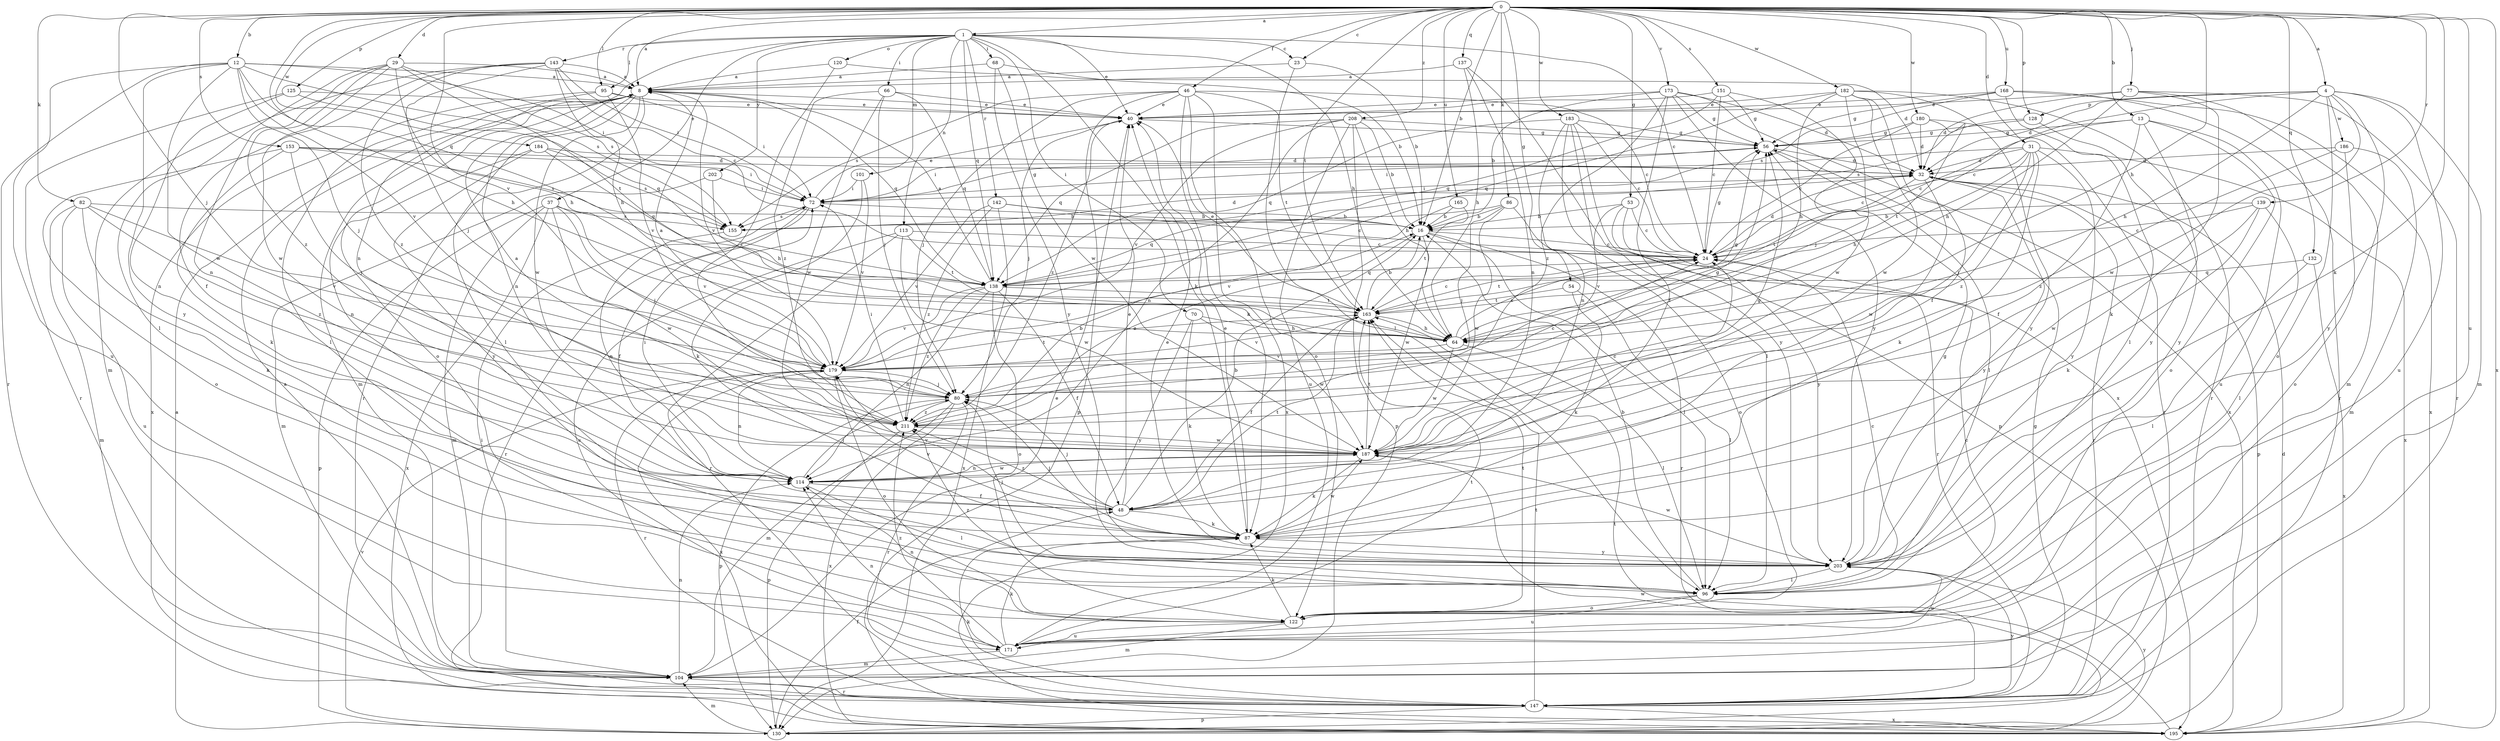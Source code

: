 strict digraph  {
0;
1;
4;
8;
12;
13;
16;
23;
24;
29;
31;
32;
37;
40;
46;
48;
53;
54;
56;
64;
66;
68;
70;
72;
77;
80;
82;
86;
87;
95;
96;
101;
104;
113;
114;
120;
122;
125;
128;
130;
132;
137;
138;
139;
142;
143;
147;
151;
153;
155;
163;
165;
168;
171;
173;
179;
180;
182;
183;
184;
186;
187;
195;
202;
203;
208;
211;
0 -> 1  [label=a];
0 -> 4  [label=a];
0 -> 8  [label=a];
0 -> 12  [label=b];
0 -> 13  [label=b];
0 -> 16  [label=b];
0 -> 23  [label=c];
0 -> 29  [label=d];
0 -> 31  [label=d];
0 -> 46  [label=f];
0 -> 53  [label=g];
0 -> 54  [label=g];
0 -> 64  [label=h];
0 -> 77  [label=j];
0 -> 80  [label=j];
0 -> 82  [label=k];
0 -> 86  [label=k];
0 -> 87  [label=k];
0 -> 95  [label=l];
0 -> 125  [label=p];
0 -> 128  [label=p];
0 -> 132  [label=q];
0 -> 137  [label=q];
0 -> 138  [label=q];
0 -> 139  [label=r];
0 -> 151  [label=s];
0 -> 153  [label=s];
0 -> 163  [label=t];
0 -> 165  [label=u];
0 -> 168  [label=u];
0 -> 171  [label=u];
0 -> 173  [label=v];
0 -> 179  [label=v];
0 -> 180  [label=w];
0 -> 182  [label=w];
0 -> 183  [label=w];
0 -> 184  [label=w];
0 -> 195  [label=x];
0 -> 208  [label=z];
1 -> 23  [label=c];
1 -> 24  [label=c];
1 -> 37  [label=e];
1 -> 40  [label=e];
1 -> 64  [label=h];
1 -> 66  [label=i];
1 -> 68  [label=i];
1 -> 70  [label=i];
1 -> 87  [label=k];
1 -> 95  [label=l];
1 -> 101  [label=m];
1 -> 113  [label=n];
1 -> 114  [label=n];
1 -> 120  [label=o];
1 -> 138  [label=q];
1 -> 142  [label=r];
1 -> 143  [label=r];
1 -> 202  [label=y];
4 -> 24  [label=c];
4 -> 32  [label=d];
4 -> 64  [label=h];
4 -> 104  [label=m];
4 -> 122  [label=o];
4 -> 128  [label=p];
4 -> 171  [label=u];
4 -> 186  [label=w];
4 -> 187  [label=w];
4 -> 203  [label=y];
8 -> 40  [label=e];
8 -> 96  [label=l];
8 -> 104  [label=m];
8 -> 114  [label=n];
8 -> 122  [label=o];
8 -> 138  [label=q];
8 -> 147  [label=r];
8 -> 179  [label=v];
8 -> 187  [label=w];
12 -> 8  [label=a];
12 -> 64  [label=h];
12 -> 72  [label=i];
12 -> 80  [label=j];
12 -> 147  [label=r];
12 -> 155  [label=s];
12 -> 171  [label=u];
12 -> 179  [label=v];
12 -> 187  [label=w];
12 -> 203  [label=y];
13 -> 24  [label=c];
13 -> 48  [label=f];
13 -> 56  [label=g];
13 -> 122  [label=o];
13 -> 171  [label=u];
13 -> 203  [label=y];
16 -> 24  [label=c];
16 -> 96  [label=l];
16 -> 147  [label=r];
16 -> 187  [label=w];
16 -> 211  [label=z];
23 -> 8  [label=a];
23 -> 16  [label=b];
23 -> 96  [label=l];
24 -> 32  [label=d];
24 -> 56  [label=g];
24 -> 138  [label=q];
24 -> 163  [label=t];
29 -> 8  [label=a];
29 -> 64  [label=h];
29 -> 96  [label=l];
29 -> 114  [label=n];
29 -> 155  [label=s];
29 -> 163  [label=t];
29 -> 187  [label=w];
29 -> 211  [label=z];
31 -> 24  [label=c];
31 -> 32  [label=d];
31 -> 64  [label=h];
31 -> 72  [label=i];
31 -> 80  [label=j];
31 -> 87  [label=k];
31 -> 195  [label=x];
31 -> 203  [label=y];
31 -> 211  [label=z];
32 -> 72  [label=i];
32 -> 130  [label=p];
32 -> 147  [label=r];
32 -> 163  [label=t];
32 -> 187  [label=w];
32 -> 203  [label=y];
37 -> 80  [label=j];
37 -> 104  [label=m];
37 -> 130  [label=p];
37 -> 155  [label=s];
37 -> 179  [label=v];
37 -> 187  [label=w];
37 -> 195  [label=x];
40 -> 56  [label=g];
40 -> 80  [label=j];
40 -> 211  [label=z];
46 -> 24  [label=c];
46 -> 40  [label=e];
46 -> 80  [label=j];
46 -> 87  [label=k];
46 -> 122  [label=o];
46 -> 130  [label=p];
46 -> 155  [label=s];
46 -> 163  [label=t];
46 -> 195  [label=x];
48 -> 16  [label=b];
48 -> 40  [label=e];
48 -> 80  [label=j];
48 -> 87  [label=k];
48 -> 163  [label=t];
48 -> 179  [label=v];
48 -> 211  [label=z];
53 -> 16  [label=b];
53 -> 24  [label=c];
53 -> 147  [label=r];
53 -> 179  [label=v];
53 -> 203  [label=y];
54 -> 87  [label=k];
54 -> 96  [label=l];
54 -> 163  [label=t];
56 -> 32  [label=d];
56 -> 72  [label=i];
56 -> 96  [label=l];
64 -> 24  [label=c];
64 -> 56  [label=g];
64 -> 96  [label=l];
64 -> 179  [label=v];
64 -> 187  [label=w];
66 -> 40  [label=e];
66 -> 80  [label=j];
66 -> 138  [label=q];
66 -> 187  [label=w];
66 -> 211  [label=z];
68 -> 8  [label=a];
68 -> 16  [label=b];
68 -> 187  [label=w];
68 -> 203  [label=y];
70 -> 64  [label=h];
70 -> 87  [label=k];
70 -> 187  [label=w];
70 -> 203  [label=y];
72 -> 16  [label=b];
72 -> 40  [label=e];
72 -> 48  [label=f];
72 -> 56  [label=g];
72 -> 147  [label=r];
72 -> 155  [label=s];
77 -> 32  [label=d];
77 -> 40  [label=e];
77 -> 64  [label=h];
77 -> 87  [label=k];
77 -> 104  [label=m];
77 -> 147  [label=r];
80 -> 24  [label=c];
80 -> 56  [label=g];
80 -> 104  [label=m];
80 -> 130  [label=p];
80 -> 147  [label=r];
80 -> 195  [label=x];
80 -> 211  [label=z];
82 -> 16  [label=b];
82 -> 87  [label=k];
82 -> 104  [label=m];
82 -> 171  [label=u];
82 -> 179  [label=v];
82 -> 211  [label=z];
86 -> 16  [label=b];
86 -> 80  [label=j];
86 -> 122  [label=o];
86 -> 138  [label=q];
86 -> 187  [label=w];
87 -> 40  [label=e];
87 -> 80  [label=j];
87 -> 179  [label=v];
87 -> 187  [label=w];
87 -> 203  [label=y];
95 -> 40  [label=e];
95 -> 72  [label=i];
95 -> 96  [label=l];
95 -> 179  [label=v];
95 -> 195  [label=x];
96 -> 16  [label=b];
96 -> 24  [label=c];
96 -> 122  [label=o];
96 -> 171  [label=u];
96 -> 211  [label=z];
101 -> 72  [label=i];
101 -> 87  [label=k];
101 -> 179  [label=v];
104 -> 8  [label=a];
104 -> 40  [label=e];
104 -> 72  [label=i];
104 -> 114  [label=n];
104 -> 147  [label=r];
113 -> 24  [label=c];
113 -> 147  [label=r];
113 -> 163  [label=t];
113 -> 171  [label=u];
113 -> 187  [label=w];
114 -> 48  [label=f];
114 -> 72  [label=i];
114 -> 80  [label=j];
114 -> 96  [label=l];
114 -> 187  [label=w];
120 -> 8  [label=a];
120 -> 32  [label=d];
120 -> 211  [label=z];
122 -> 24  [label=c];
122 -> 87  [label=k];
122 -> 104  [label=m];
122 -> 114  [label=n];
122 -> 163  [label=t];
122 -> 171  [label=u];
125 -> 40  [label=e];
125 -> 114  [label=n];
125 -> 138  [label=q];
125 -> 147  [label=r];
128 -> 56  [label=g];
128 -> 155  [label=s];
128 -> 203  [label=y];
130 -> 8  [label=a];
130 -> 48  [label=f];
130 -> 104  [label=m];
130 -> 179  [label=v];
130 -> 187  [label=w];
130 -> 203  [label=y];
132 -> 96  [label=l];
132 -> 138  [label=q];
132 -> 195  [label=x];
137 -> 8  [label=a];
137 -> 64  [label=h];
137 -> 114  [label=n];
137 -> 195  [label=x];
138 -> 8  [label=a];
138 -> 48  [label=f];
138 -> 114  [label=n];
138 -> 122  [label=o];
138 -> 163  [label=t];
138 -> 179  [label=v];
138 -> 211  [label=z];
139 -> 16  [label=b];
139 -> 24  [label=c];
139 -> 87  [label=k];
139 -> 96  [label=l];
139 -> 187  [label=w];
142 -> 16  [label=b];
142 -> 24  [label=c];
142 -> 179  [label=v];
142 -> 195  [label=x];
142 -> 211  [label=z];
143 -> 8  [label=a];
143 -> 24  [label=c];
143 -> 48  [label=f];
143 -> 64  [label=h];
143 -> 72  [label=i];
143 -> 80  [label=j];
143 -> 104  [label=m];
143 -> 211  [label=z];
147 -> 56  [label=g];
147 -> 87  [label=k];
147 -> 130  [label=p];
147 -> 163  [label=t];
147 -> 195  [label=x];
147 -> 203  [label=y];
151 -> 24  [label=c];
151 -> 40  [label=e];
151 -> 56  [label=g];
151 -> 138  [label=q];
151 -> 187  [label=w];
153 -> 32  [label=d];
153 -> 72  [label=i];
153 -> 80  [label=j];
153 -> 87  [label=k];
153 -> 122  [label=o];
153 -> 155  [label=s];
155 -> 32  [label=d];
155 -> 114  [label=n];
163 -> 16  [label=b];
163 -> 24  [label=c];
163 -> 40  [label=e];
163 -> 48  [label=f];
163 -> 64  [label=h];
163 -> 179  [label=v];
165 -> 16  [label=b];
165 -> 163  [label=t];
165 -> 179  [label=v];
168 -> 40  [label=e];
168 -> 56  [label=g];
168 -> 96  [label=l];
168 -> 147  [label=r];
168 -> 155  [label=s];
168 -> 195  [label=x];
171 -> 87  [label=k];
171 -> 104  [label=m];
171 -> 114  [label=n];
171 -> 163  [label=t];
171 -> 211  [label=z];
173 -> 16  [label=b];
173 -> 32  [label=d];
173 -> 40  [label=e];
173 -> 48  [label=f];
173 -> 56  [label=g];
173 -> 195  [label=x];
173 -> 203  [label=y];
173 -> 211  [label=z];
179 -> 8  [label=a];
179 -> 80  [label=j];
179 -> 114  [label=n];
179 -> 122  [label=o];
179 -> 147  [label=r];
179 -> 163  [label=t];
179 -> 195  [label=x];
180 -> 24  [label=c];
180 -> 32  [label=d];
180 -> 56  [label=g];
180 -> 147  [label=r];
180 -> 163  [label=t];
182 -> 40  [label=e];
182 -> 48  [label=f];
182 -> 64  [label=h];
182 -> 80  [label=j];
182 -> 138  [label=q];
182 -> 147  [label=r];
182 -> 187  [label=w];
182 -> 203  [label=y];
183 -> 24  [label=c];
183 -> 56  [label=g];
183 -> 96  [label=l];
183 -> 114  [label=n];
183 -> 130  [label=p];
183 -> 138  [label=q];
183 -> 203  [label=y];
184 -> 32  [label=d];
184 -> 114  [label=n];
184 -> 138  [label=q];
184 -> 155  [label=s];
184 -> 203  [label=y];
186 -> 32  [label=d];
186 -> 104  [label=m];
186 -> 122  [label=o];
186 -> 211  [label=z];
187 -> 24  [label=c];
187 -> 56  [label=g];
187 -> 87  [label=k];
187 -> 114  [label=n];
187 -> 163  [label=t];
195 -> 32  [label=d];
195 -> 163  [label=t];
202 -> 64  [label=h];
202 -> 72  [label=i];
202 -> 104  [label=m];
203 -> 40  [label=e];
203 -> 56  [label=g];
203 -> 80  [label=j];
203 -> 96  [label=l];
203 -> 171  [label=u];
203 -> 187  [label=w];
208 -> 16  [label=b];
208 -> 56  [label=g];
208 -> 64  [label=h];
208 -> 114  [label=n];
208 -> 130  [label=p];
208 -> 138  [label=q];
208 -> 171  [label=u];
208 -> 179  [label=v];
211 -> 8  [label=a];
211 -> 16  [label=b];
211 -> 72  [label=i];
211 -> 130  [label=p];
211 -> 187  [label=w];
}
